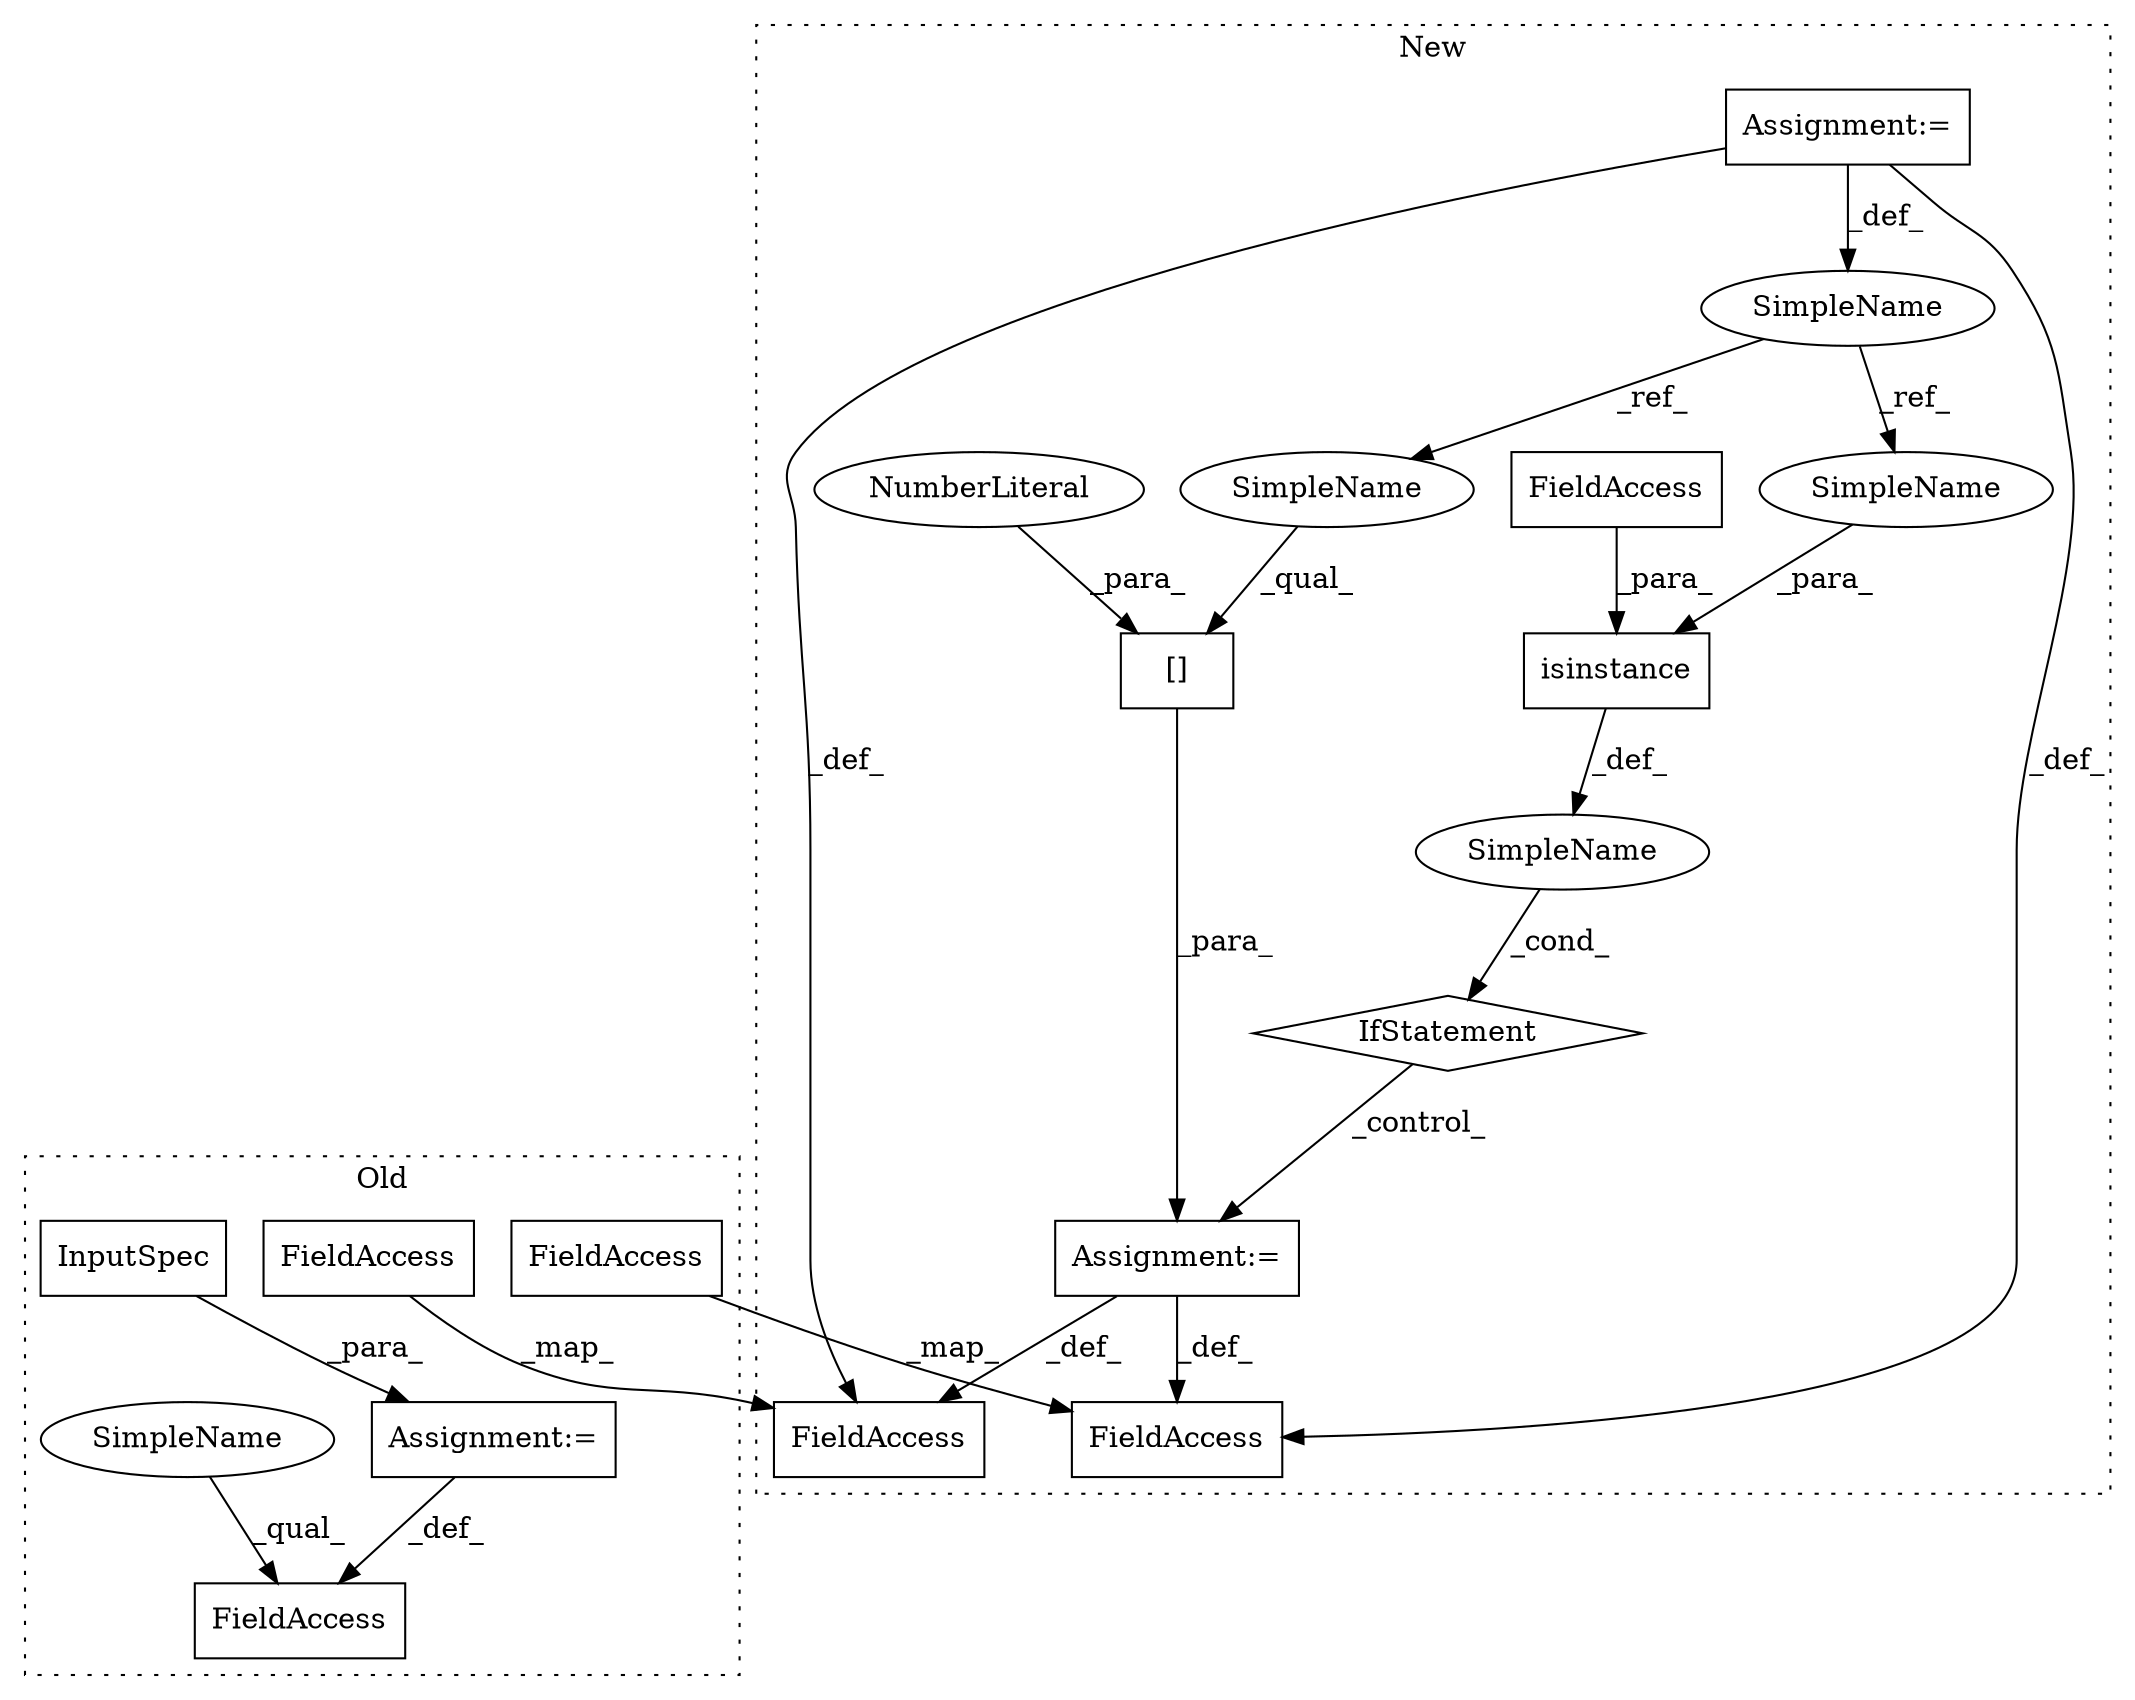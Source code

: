 digraph G {
subgraph cluster0 {
1 [label="InputSpec" a="32" s="24412,24433" l="10,1" shape="box"];
5 [label="FieldAccess" a="22" s="24396" l="15" shape="box"];
6 [label="Assignment:=" a="7" s="24411" l="1" shape="box"];
7 [label="FieldAccess" a="22" s="25450" l="13" shape="box"];
15 [label="FieldAccess" a="22" s="26150" l="13" shape="box"];
19 [label="SimpleName" a="42" s="24396" l="4" shape="ellipse"];
label = "Old";
style="dotted";
}
subgraph cluster1 {
2 [label="IfStatement" a="25" s="24756,24788" l="4,2" shape="diamond"];
3 [label="Assignment:=" a="7" s="24809" l="1" shape="box"];
4 [label="SimpleName" a="42" s="" l="" shape="ellipse"];
8 [label="FieldAccess" a="22" s="25846" l="13" shape="box"];
9 [label="[]" a="2" s="24810,24823" l="12,1" shape="box"];
10 [label="NumberLiteral" a="34" s="24822" l="1" shape="ellipse"];
11 [label="isinstance" a="32" s="24760,24787" l="11,1" shape="box"];
12 [label="FieldAccess" a="22" s="24783" l="4" shape="box"];
13 [label="SimpleName" a="42" s="24739" l="11" shape="ellipse"];
14 [label="Assignment:=" a="7" s="24739" l="11" shape="box"];
16 [label="FieldAccess" a="22" s="26546" l="13" shape="box"];
17 [label="SimpleName" a="42" s="24771" l="11" shape="ellipse"];
18 [label="SimpleName" a="42" s="24810" l="11" shape="ellipse"];
label = "New";
style="dotted";
}
1 -> 6 [label="_para_"];
2 -> 3 [label="_control_"];
3 -> 16 [label="_def_"];
3 -> 8 [label="_def_"];
4 -> 2 [label="_cond_"];
6 -> 5 [label="_def_"];
7 -> 8 [label="_map_"];
9 -> 3 [label="_para_"];
10 -> 9 [label="_para_"];
11 -> 4 [label="_def_"];
12 -> 11 [label="_para_"];
13 -> 18 [label="_ref_"];
13 -> 17 [label="_ref_"];
14 -> 8 [label="_def_"];
14 -> 13 [label="_def_"];
14 -> 16 [label="_def_"];
15 -> 16 [label="_map_"];
17 -> 11 [label="_para_"];
18 -> 9 [label="_qual_"];
19 -> 5 [label="_qual_"];
}